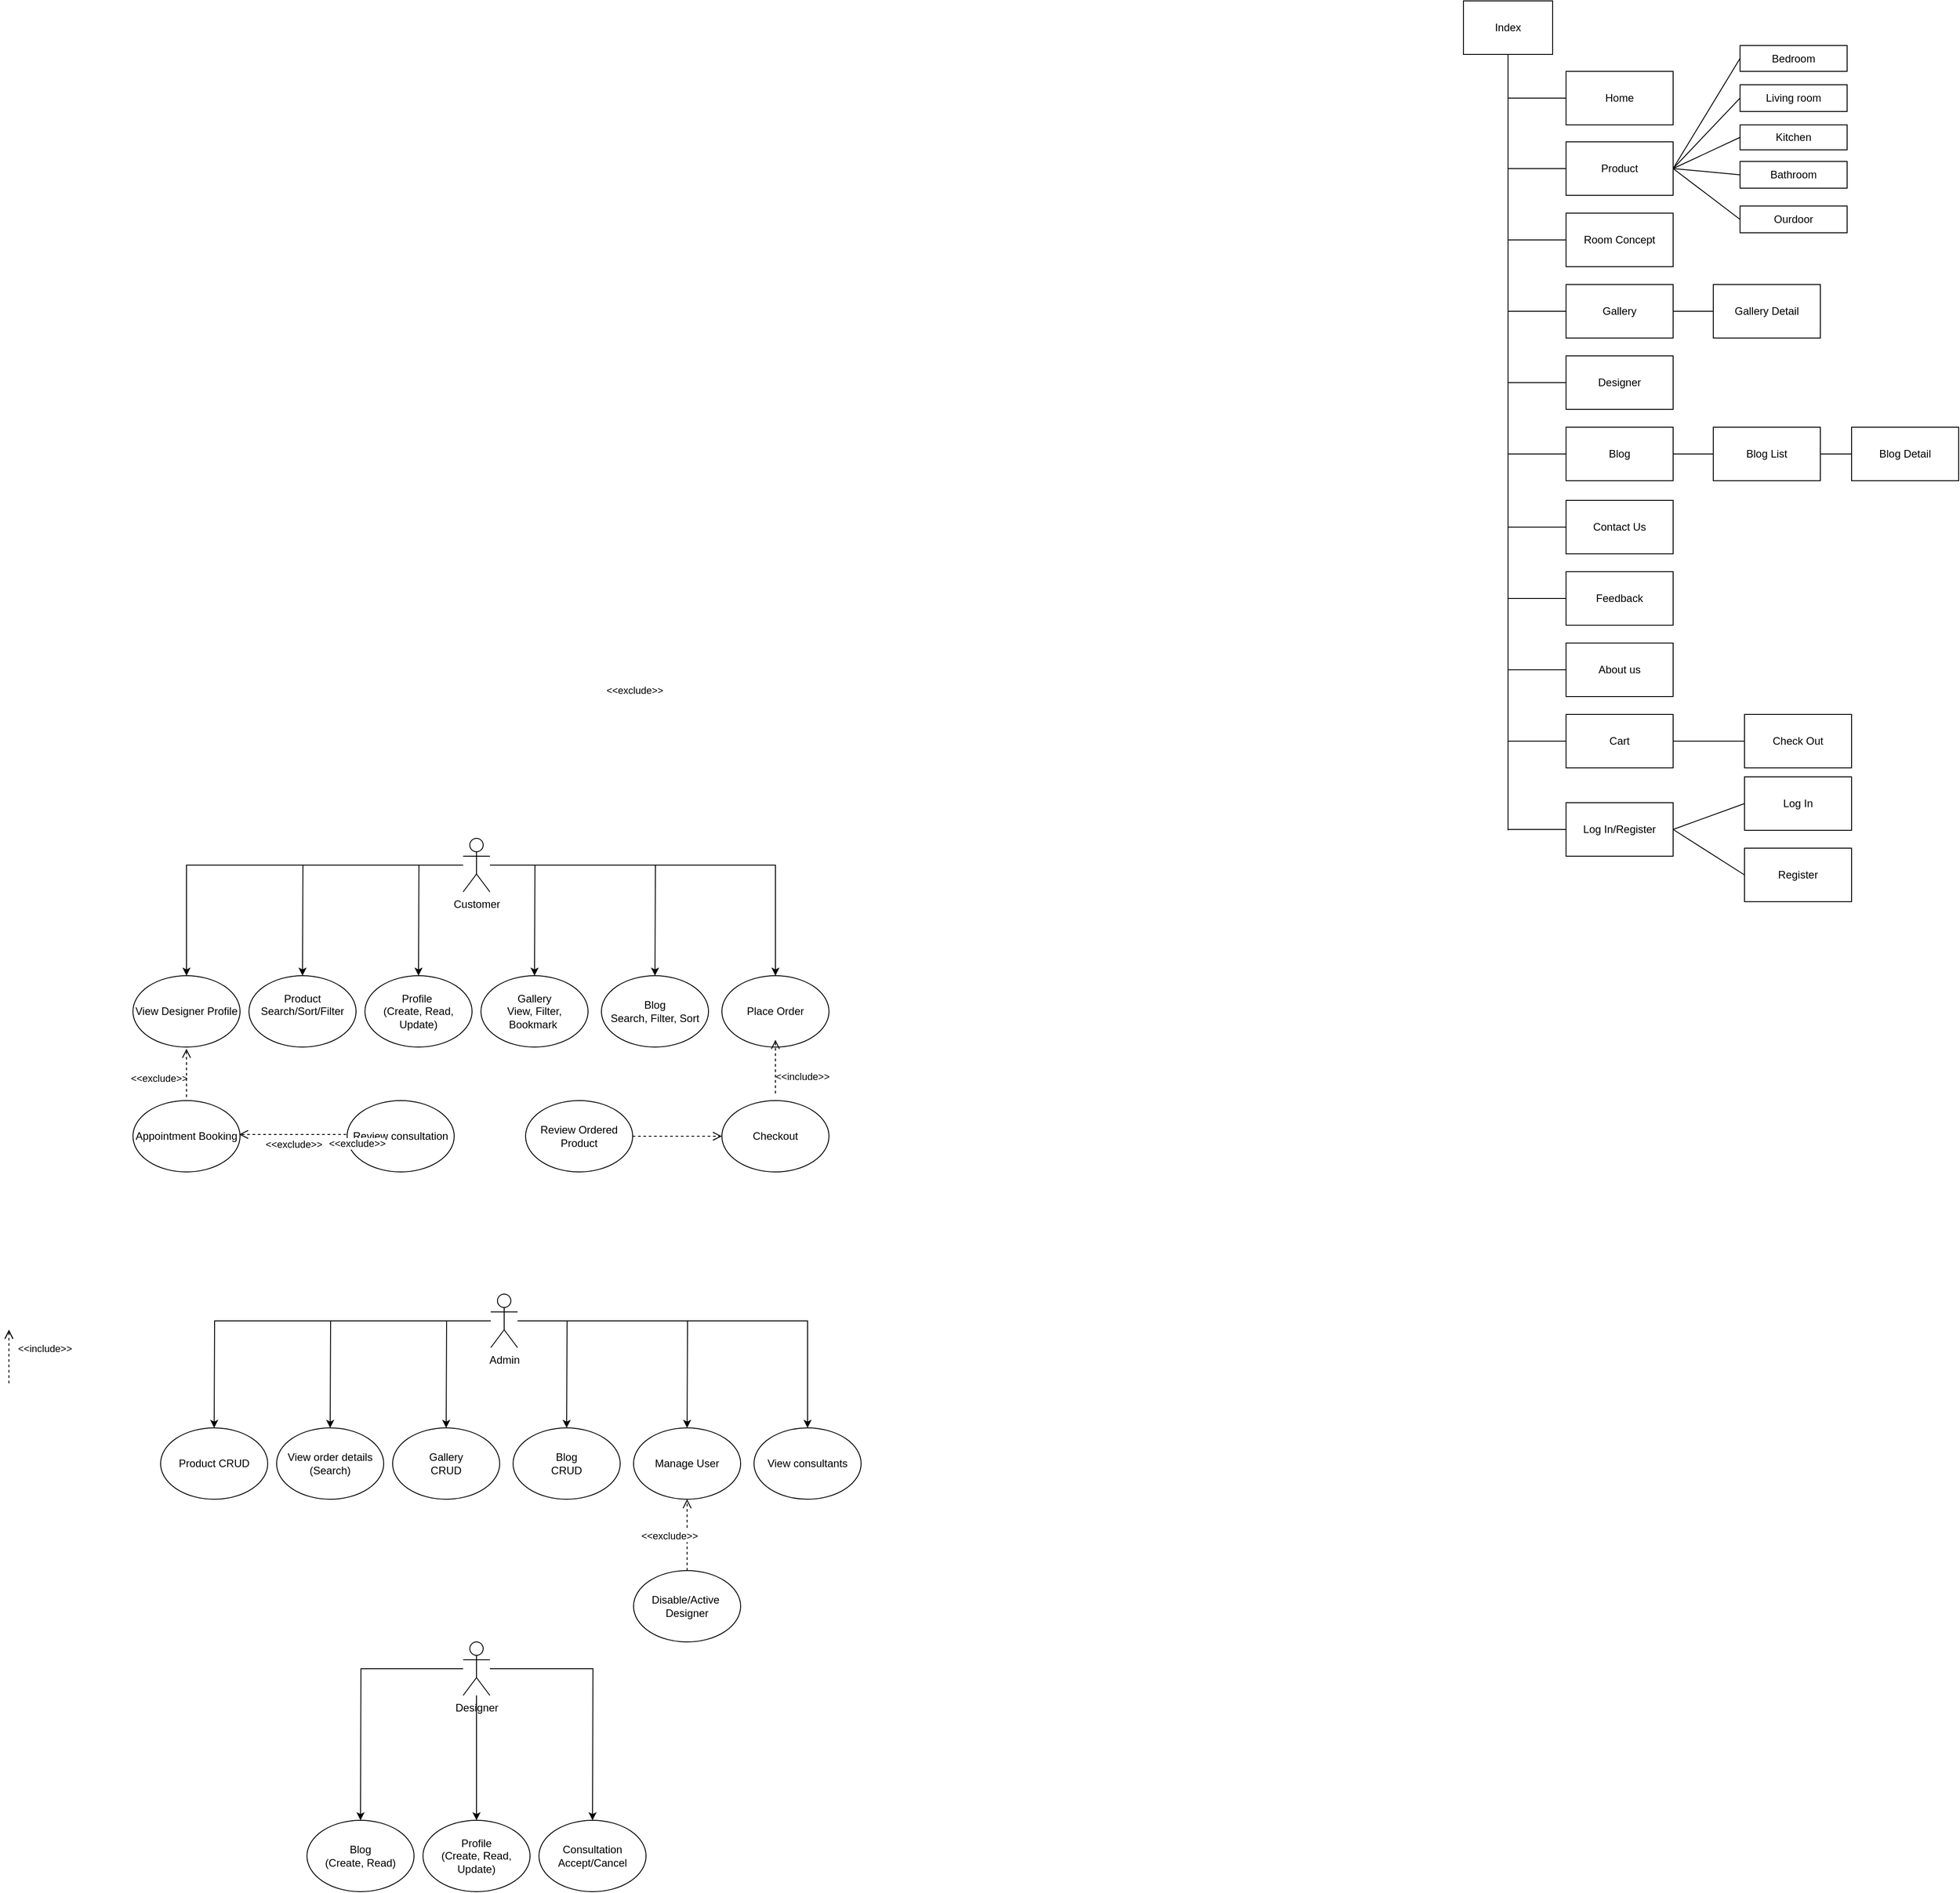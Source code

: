 <mxfile version="24.7.15">
  <diagram name="Page-1" id="iBDs6v3_dnTy8JfgTPV6">
    <mxGraphModel dx="1839" dy="1625" grid="1" gridSize="10" guides="1" tooltips="1" connect="1" arrows="1" fold="1" page="1" pageScale="1" pageWidth="850" pageHeight="1100" math="0" shadow="0">
      <root>
        <mxCell id="0" />
        <mxCell id="1" parent="0" />
        <mxCell id="S30HmlT3fCBCeUfr8exj-2" value="" style="edgeStyle=orthogonalEdgeStyle;rounded=0;orthogonalLoop=1;jettySize=auto;html=1;" edge="1" parent="1" source="_qEw-VTvu6cOcD2FWl5k-2">
          <mxGeometry relative="1" as="geometry">
            <mxPoint x="230" y="520" as="targetPoint" />
          </mxGeometry>
        </mxCell>
        <mxCell id="S30HmlT3fCBCeUfr8exj-4" value="" style="edgeStyle=orthogonalEdgeStyle;rounded=0;orthogonalLoop=1;jettySize=auto;html=1;" edge="1" parent="1" source="_qEw-VTvu6cOcD2FWl5k-2">
          <mxGeometry relative="1" as="geometry">
            <mxPoint x="-40" y="520" as="targetPoint" />
          </mxGeometry>
        </mxCell>
        <mxCell id="S30HmlT3fCBCeUfr8exj-6" value="" style="edgeStyle=orthogonalEdgeStyle;rounded=0;orthogonalLoop=1;jettySize=auto;html=1;" edge="1" parent="1" source="_qEw-VTvu6cOcD2FWl5k-2">
          <mxGeometry relative="1" as="geometry">
            <mxPoint x="95" y="520" as="targetPoint" />
          </mxGeometry>
        </mxCell>
        <mxCell id="S30HmlT3fCBCeUfr8exj-9" value="" style="edgeStyle=orthogonalEdgeStyle;rounded=0;orthogonalLoop=1;jettySize=auto;html=1;" edge="1" parent="1" source="_qEw-VTvu6cOcD2FWl5k-2" target="S30HmlT3fCBCeUfr8exj-29">
          <mxGeometry relative="1" as="geometry">
            <mxPoint x="365" y="520" as="targetPoint" />
          </mxGeometry>
        </mxCell>
        <mxCell id="S30HmlT3fCBCeUfr8exj-13" value="" style="edgeStyle=orthogonalEdgeStyle;rounded=0;orthogonalLoop=1;jettySize=auto;html=1;" edge="1" parent="1" source="_qEw-VTvu6cOcD2FWl5k-2">
          <mxGeometry relative="1" as="geometry">
            <mxPoint x="-170" y="520" as="targetPoint" />
          </mxGeometry>
        </mxCell>
        <mxCell id="S30HmlT3fCBCeUfr8exj-15" value="" style="edgeStyle=orthogonalEdgeStyle;rounded=0;orthogonalLoop=1;jettySize=auto;html=1;strokeColor=default;" edge="1" parent="1" source="_qEw-VTvu6cOcD2FWl5k-2">
          <mxGeometry relative="1" as="geometry">
            <mxPoint x="-300" y="520" as="targetPoint" />
          </mxGeometry>
        </mxCell>
        <mxCell id="_qEw-VTvu6cOcD2FWl5k-2" value="Admin" style="shape=umlActor;verticalLabelPosition=bottom;verticalAlign=top;html=1;outlineConnect=0;" parent="1" vertex="1">
          <mxGeometry x="10" y="370" width="30" height="60" as="geometry" />
        </mxCell>
        <mxCell id="S30HmlT3fCBCeUfr8exj-17" value="Product&amp;nbsp;&lt;span style=&quot;background-color: initial;&quot;&gt;CRUD&lt;/span&gt;" style="ellipse;whiteSpace=wrap;html=1;" vertex="1" parent="1">
          <mxGeometry x="-360" y="520" width="120" height="80" as="geometry" />
        </mxCell>
        <mxCell id="S30HmlT3fCBCeUfr8exj-18" value="View order details&lt;div&gt;(Search)&lt;/div&gt;" style="ellipse;whiteSpace=wrap;html=1;" vertex="1" parent="1">
          <mxGeometry x="-230" y="520" width="120" height="80" as="geometry" />
        </mxCell>
        <mxCell id="S30HmlT3fCBCeUfr8exj-19" value="&lt;div&gt;Gallery&lt;/div&gt;CRUD" style="ellipse;whiteSpace=wrap;html=1;" vertex="1" parent="1">
          <mxGeometry x="-100" y="520" width="120" height="80" as="geometry" />
        </mxCell>
        <mxCell id="S30HmlT3fCBCeUfr8exj-20" value="Blog&lt;div&gt;CRUD&lt;/div&gt;" style="ellipse;whiteSpace=wrap;html=1;" vertex="1" parent="1">
          <mxGeometry x="35" y="520" width="120" height="80" as="geometry" />
        </mxCell>
        <mxCell id="S30HmlT3fCBCeUfr8exj-21" value="Manage User" style="ellipse;whiteSpace=wrap;html=1;" vertex="1" parent="1">
          <mxGeometry x="170" y="520" width="120" height="80" as="geometry" />
        </mxCell>
        <mxCell id="S30HmlT3fCBCeUfr8exj-22" value="Disable/Active&amp;nbsp;&lt;div&gt;Designer&lt;/div&gt;" style="ellipse;whiteSpace=wrap;html=1;" vertex="1" parent="1">
          <mxGeometry x="170" y="680" width="120" height="80" as="geometry" />
        </mxCell>
        <mxCell id="S30HmlT3fCBCeUfr8exj-25" value="&amp;lt;&amp;lt;include&amp;gt;&amp;gt;" style="html=1;verticalAlign=bottom;endArrow=open;dashed=1;endSize=8;curved=0;rounded=0;entryX=0.5;entryY=1;entryDx=0;entryDy=0;exitX=0.5;exitY=0;exitDx=0;exitDy=0;" edge="1" parent="1" source="S30HmlT3fCBCeUfr8exj-22" target="S30HmlT3fCBCeUfr8exj-21">
          <mxGeometry x="1" y="738" relative="1" as="geometry">
            <mxPoint x="230" y="700" as="sourcePoint" />
            <mxPoint x="160" y="650" as="targetPoint" />
            <mxPoint x="18" y="-160" as="offset" />
          </mxGeometry>
        </mxCell>
        <mxCell id="S30HmlT3fCBCeUfr8exj-29" value="View consultants" style="ellipse;whiteSpace=wrap;html=1;" vertex="1" parent="1">
          <mxGeometry x="305" y="520" width="120" height="80" as="geometry" />
        </mxCell>
        <mxCell id="S30HmlT3fCBCeUfr8exj-34" value="" style="edgeStyle=orthogonalEdgeStyle;rounded=0;orthogonalLoop=1;jettySize=auto;html=1;" edge="1" parent="1" source="S30HmlT3fCBCeUfr8exj-39">
          <mxGeometry relative="1" as="geometry">
            <mxPoint x="124" y="960" as="targetPoint" />
          </mxGeometry>
        </mxCell>
        <mxCell id="S30HmlT3fCBCeUfr8exj-37" value="" style="edgeStyle=orthogonalEdgeStyle;rounded=0;orthogonalLoop=1;jettySize=auto;html=1;" edge="1" parent="1" source="S30HmlT3fCBCeUfr8exj-39">
          <mxGeometry relative="1" as="geometry">
            <mxPoint x="-6" y="960" as="targetPoint" />
          </mxGeometry>
        </mxCell>
        <mxCell id="S30HmlT3fCBCeUfr8exj-38" value="" style="edgeStyle=orthogonalEdgeStyle;rounded=0;orthogonalLoop=1;jettySize=auto;html=1;strokeColor=default;" edge="1" parent="1" source="S30HmlT3fCBCeUfr8exj-39">
          <mxGeometry relative="1" as="geometry">
            <mxPoint x="-136" y="960" as="targetPoint" />
          </mxGeometry>
        </mxCell>
        <mxCell id="S30HmlT3fCBCeUfr8exj-39" value="Designer" style="shape=umlActor;verticalLabelPosition=bottom;verticalAlign=top;html=1;outlineConnect=0;" vertex="1" parent="1">
          <mxGeometry x="-21" y="760" width="30" height="60" as="geometry" />
        </mxCell>
        <mxCell id="S30HmlT3fCBCeUfr8exj-40" value="Profile&lt;div&gt;(Create, Read, Update)&lt;/div&gt;" style="ellipse;whiteSpace=wrap;html=1;" vertex="1" parent="1">
          <mxGeometry x="-66" y="960" width="120" height="80" as="geometry" />
        </mxCell>
        <mxCell id="S30HmlT3fCBCeUfr8exj-41" value="Consultation&lt;div&gt;&lt;/div&gt;&lt;div&gt;Accept/Cancel&lt;/div&gt;" style="ellipse;whiteSpace=wrap;html=1;" vertex="1" parent="1">
          <mxGeometry x="64" y="960" width="120" height="80" as="geometry" />
        </mxCell>
        <mxCell id="S30HmlT3fCBCeUfr8exj-47" value="Blog&lt;div&gt;(Create, Read)&lt;/div&gt;" style="ellipse;whiteSpace=wrap;html=1;" vertex="1" parent="1">
          <mxGeometry x="-196" y="960" width="120" height="80" as="geometry" />
        </mxCell>
        <mxCell id="S30HmlT3fCBCeUfr8exj-64" value="" style="edgeStyle=orthogonalEdgeStyle;rounded=0;orthogonalLoop=1;jettySize=auto;html=1;" edge="1" parent="1" source="S30HmlT3fCBCeUfr8exj-69">
          <mxGeometry relative="1" as="geometry">
            <mxPoint x="59" y="13" as="targetPoint" />
          </mxGeometry>
        </mxCell>
        <mxCell id="S30HmlT3fCBCeUfr8exj-65" value="" style="edgeStyle=orthogonalEdgeStyle;rounded=0;orthogonalLoop=1;jettySize=auto;html=1;" edge="1" parent="1" source="S30HmlT3fCBCeUfr8exj-69">
          <mxGeometry relative="1" as="geometry">
            <mxPoint x="194" y="13" as="targetPoint" />
          </mxGeometry>
        </mxCell>
        <mxCell id="S30HmlT3fCBCeUfr8exj-67" value="" style="edgeStyle=orthogonalEdgeStyle;rounded=0;orthogonalLoop=1;jettySize=auto;html=1;" edge="1" parent="1" source="S30HmlT3fCBCeUfr8exj-69">
          <mxGeometry relative="1" as="geometry">
            <mxPoint x="-71" y="13" as="targetPoint" />
          </mxGeometry>
        </mxCell>
        <mxCell id="S30HmlT3fCBCeUfr8exj-68" value="" style="edgeStyle=orthogonalEdgeStyle;rounded=0;orthogonalLoop=1;jettySize=auto;html=1;strokeColor=default;" edge="1" parent="1" source="S30HmlT3fCBCeUfr8exj-69">
          <mxGeometry relative="1" as="geometry">
            <mxPoint x="-201" y="13" as="targetPoint" />
          </mxGeometry>
        </mxCell>
        <mxCell id="S30HmlT3fCBCeUfr8exj-82" value="" style="edgeStyle=orthogonalEdgeStyle;rounded=0;orthogonalLoop=1;jettySize=auto;html=1;entryX=0.5;entryY=0;entryDx=0;entryDy=0;" edge="1" parent="1" source="S30HmlT3fCBCeUfr8exj-69" target="S30HmlT3fCBCeUfr8exj-83">
          <mxGeometry relative="1" as="geometry">
            <mxPoint x="349" y="13" as="targetPoint" />
          </mxGeometry>
        </mxCell>
        <mxCell id="S30HmlT3fCBCeUfr8exj-89" value="" style="edgeStyle=orthogonalEdgeStyle;rounded=0;orthogonalLoop=1;jettySize=auto;html=1;entryX=0.5;entryY=0;entryDx=0;entryDy=0;" edge="1" parent="1" source="S30HmlT3fCBCeUfr8exj-69" target="S30HmlT3fCBCeUfr8exj-99">
          <mxGeometry relative="1" as="geometry">
            <mxPoint x="-331" y="-1" as="targetPoint" />
          </mxGeometry>
        </mxCell>
        <mxCell id="S30HmlT3fCBCeUfr8exj-69" value="Customer" style="shape=umlActor;verticalLabelPosition=bottom;verticalAlign=top;html=1;outlineConnect=0;" vertex="1" parent="1">
          <mxGeometry x="-21" y="-141" width="30" height="60" as="geometry" />
        </mxCell>
        <mxCell id="S30HmlT3fCBCeUfr8exj-70" value="Product&lt;div&gt;Search/Sort/Filter&lt;/div&gt;&lt;div&gt;&lt;br&gt;&lt;/div&gt;" style="ellipse;whiteSpace=wrap;html=1;" vertex="1" parent="1">
          <mxGeometry x="-261" y="13" width="120" height="80" as="geometry" />
        </mxCell>
        <mxCell id="S30HmlT3fCBCeUfr8exj-71" value="Profile&amp;nbsp;&lt;div&gt;(Create, Read, Update)&lt;/div&gt;" style="ellipse;whiteSpace=wrap;html=1;" vertex="1" parent="1">
          <mxGeometry x="-131" y="13" width="120" height="80" as="geometry" />
        </mxCell>
        <mxCell id="S30HmlT3fCBCeUfr8exj-72" value="&lt;div&gt;Gallery&lt;/div&gt;&lt;div&gt;&lt;span style=&quot;background-color: initial;&quot;&gt;View, Filter, Bookmark&amp;nbsp;&lt;/span&gt;&lt;/div&gt;" style="ellipse;whiteSpace=wrap;html=1;" vertex="1" parent="1">
          <mxGeometry x="-1" y="13" width="120" height="80" as="geometry" />
        </mxCell>
        <mxCell id="S30HmlT3fCBCeUfr8exj-73" value="Blog&lt;div&gt;Search, Filter, Sort&lt;/div&gt;" style="ellipse;whiteSpace=wrap;html=1;" vertex="1" parent="1">
          <mxGeometry x="134" y="13" width="120" height="80" as="geometry" />
        </mxCell>
        <mxCell id="S30HmlT3fCBCeUfr8exj-75" value="Review Ordered Product" style="ellipse;whiteSpace=wrap;html=1;" vertex="1" parent="1">
          <mxGeometry x="49" y="153" width="120" height="80" as="geometry" />
        </mxCell>
        <mxCell id="S30HmlT3fCBCeUfr8exj-76" value="&amp;lt;&amp;lt;exclude&amp;gt;&amp;gt;" style="html=1;verticalAlign=bottom;endArrow=open;dashed=1;endSize=8;curved=0;rounded=0;exitX=1;exitY=0.5;exitDx=0;exitDy=0;" edge="1" parent="1" source="S30HmlT3fCBCeUfr8exj-75" target="S30HmlT3fCBCeUfr8exj-105">
          <mxGeometry x="-1" y="542" relative="1" as="geometry">
            <mxPoint x="329" y="168" as="sourcePoint" />
            <mxPoint x="269" y="189" as="targetPoint" />
            <mxPoint x="2" y="51" as="offset" />
          </mxGeometry>
        </mxCell>
        <mxCell id="S30HmlT3fCBCeUfr8exj-83" value="Place Order" style="ellipse;whiteSpace=wrap;html=1;" vertex="1" parent="1">
          <mxGeometry x="269" y="13" width="120" height="80" as="geometry" />
        </mxCell>
        <mxCell id="S30HmlT3fCBCeUfr8exj-85" value="&amp;lt;&amp;lt;exclude&amp;gt;&amp;gt;" style="html=1;verticalAlign=bottom;endArrow=open;dashed=1;endSize=8;curved=0;rounded=0;exitX=0.5;exitY=0;exitDx=0;exitDy=0;" edge="1" parent="1">
          <mxGeometry x="-1" y="-762" relative="1" as="geometry">
            <mxPoint x="-530" y="470" as="sourcePoint" />
            <mxPoint x="-530" y="410" as="targetPoint" />
            <mxPoint x="-22" y="180" as="offset" />
          </mxGeometry>
        </mxCell>
        <mxCell id="S30HmlT3fCBCeUfr8exj-90" value="Appointment Booking" style="ellipse;whiteSpace=wrap;html=1;" vertex="1" parent="1">
          <mxGeometry x="-391" y="153" width="120" height="80" as="geometry" />
        </mxCell>
        <mxCell id="S30HmlT3fCBCeUfr8exj-94" value="Review consultation" style="ellipse;whiteSpace=wrap;html=1;" vertex="1" parent="1">
          <mxGeometry x="-151" y="153" width="120" height="80" as="geometry" />
        </mxCell>
        <mxCell id="S30HmlT3fCBCeUfr8exj-95" value="&amp;lt;&amp;lt;exclude&amp;gt;&amp;gt;" style="html=1;verticalAlign=bottom;endArrow=open;dashed=1;endSize=8;curved=0;rounded=0;exitX=0;exitY=0.5;exitDx=0;exitDy=0;entryX=1;entryY=0.5;entryDx=0;entryDy=0;" edge="1" parent="1">
          <mxGeometry x="1" y="-105" relative="1" as="geometry">
            <mxPoint x="-152" y="191" as="sourcePoint" />
            <mxPoint x="-272" y="191" as="targetPoint" />
            <mxPoint x="-90" y="51" as="offset" />
          </mxGeometry>
        </mxCell>
        <mxCell id="S30HmlT3fCBCeUfr8exj-99" value="View Designer Profile" style="ellipse;whiteSpace=wrap;html=1;" vertex="1" parent="1">
          <mxGeometry x="-391" y="13" width="120" height="80" as="geometry" />
        </mxCell>
        <mxCell id="S30HmlT3fCBCeUfr8exj-100" value="&amp;lt;&amp;lt;include&amp;gt;&amp;gt;" style="html=1;verticalAlign=bottom;endArrow=open;dashed=1;endSize=8;curved=0;rounded=0;exitX=0.5;exitY=0;exitDx=0;exitDy=0;entryX=0.5;entryY=1;entryDx=0;entryDy=0;" edge="1" parent="1">
          <mxGeometry x="-0.481" y="-690" relative="1" as="geometry">
            <mxPoint x="-331" y="149" as="sourcePoint" />
            <mxPoint x="-331" y="95" as="targetPoint" />
            <mxPoint as="offset" />
          </mxGeometry>
        </mxCell>
        <mxCell id="S30HmlT3fCBCeUfr8exj-103" value="&amp;lt;&amp;lt;exclude&amp;gt;&amp;gt;" style="html=1;verticalAlign=bottom;endArrow=open;dashed=1;endSize=8;curved=0;rounded=0;exitX=0.5;exitY=0;exitDx=0;exitDy=0;" edge="1" parent="1">
          <mxGeometry x="1" y="-438" relative="1" as="geometry">
            <mxPoint x="-530" y="470" as="sourcePoint" />
            <mxPoint x="-530" y="410" as="targetPoint" />
            <mxPoint x="-48" y="-200" as="offset" />
          </mxGeometry>
        </mxCell>
        <mxCell id="S30HmlT3fCBCeUfr8exj-104" value="&amp;lt;&amp;lt;exclude&amp;gt;&amp;gt;" style="html=1;verticalAlign=bottom;endArrow=open;dashed=1;endSize=8;curved=0;rounded=0;exitX=0.5;exitY=0;exitDx=0;exitDy=0;entryX=0.5;entryY=1;entryDx=0;entryDy=0;" edge="1" parent="1">
          <mxGeometry x="-1" y="544" relative="1" as="geometry">
            <mxPoint x="329" y="145" as="sourcePoint" />
            <mxPoint x="329" y="85" as="targetPoint" />
            <mxPoint x="4" y="66" as="offset" />
          </mxGeometry>
        </mxCell>
        <mxCell id="S30HmlT3fCBCeUfr8exj-105" value="Checkout" style="ellipse;whiteSpace=wrap;html=1;" vertex="1" parent="1">
          <mxGeometry x="269" y="153" width="120" height="80" as="geometry" />
        </mxCell>
        <mxCell id="S30HmlT3fCBCeUfr8exj-106" value="Home" style="rounded=0;whiteSpace=wrap;html=1;" vertex="1" parent="1">
          <mxGeometry x="1215" y="-1001" width="120" height="60" as="geometry" />
        </mxCell>
        <mxCell id="S30HmlT3fCBCeUfr8exj-116" value="" style="endArrow=none;html=1;rounded=0;exitX=0;exitY=0.5;exitDx=0;exitDy=0;" edge="1" parent="1" source="S30HmlT3fCBCeUfr8exj-106">
          <mxGeometry width="50" height="50" relative="1" as="geometry">
            <mxPoint x="1150" y="-901" as="sourcePoint" />
            <mxPoint x="1150" y="-971" as="targetPoint" />
          </mxGeometry>
        </mxCell>
        <mxCell id="S30HmlT3fCBCeUfr8exj-119" value="Product" style="rounded=0;whiteSpace=wrap;html=1;" vertex="1" parent="1">
          <mxGeometry x="1215" y="-922" width="120" height="60" as="geometry" />
        </mxCell>
        <mxCell id="S30HmlT3fCBCeUfr8exj-120" value="" style="endArrow=none;html=1;rounded=0;exitX=0;exitY=0.5;exitDx=0;exitDy=0;" edge="1" parent="1" source="S30HmlT3fCBCeUfr8exj-119">
          <mxGeometry width="50" height="50" relative="1" as="geometry">
            <mxPoint x="1150" y="-822" as="sourcePoint" />
            <mxPoint x="1150" y="-892" as="targetPoint" />
          </mxGeometry>
        </mxCell>
        <mxCell id="S30HmlT3fCBCeUfr8exj-121" value="Room Concept" style="rounded=0;whiteSpace=wrap;html=1;" vertex="1" parent="1">
          <mxGeometry x="1215" y="-842" width="120" height="60" as="geometry" />
        </mxCell>
        <mxCell id="S30HmlT3fCBCeUfr8exj-122" value="" style="endArrow=none;html=1;rounded=0;exitX=0;exitY=0.5;exitDx=0;exitDy=0;" edge="1" parent="1" source="S30HmlT3fCBCeUfr8exj-121">
          <mxGeometry width="50" height="50" relative="1" as="geometry">
            <mxPoint x="1150" y="-742" as="sourcePoint" />
            <mxPoint x="1150" y="-812" as="targetPoint" />
          </mxGeometry>
        </mxCell>
        <mxCell id="S30HmlT3fCBCeUfr8exj-123" value="Gallery" style="rounded=0;whiteSpace=wrap;html=1;" vertex="1" parent="1">
          <mxGeometry x="1215" y="-762" width="120" height="60" as="geometry" />
        </mxCell>
        <mxCell id="S30HmlT3fCBCeUfr8exj-124" value="" style="endArrow=none;html=1;rounded=0;exitX=0;exitY=0.5;exitDx=0;exitDy=0;" edge="1" parent="1" source="S30HmlT3fCBCeUfr8exj-123">
          <mxGeometry width="50" height="50" relative="1" as="geometry">
            <mxPoint x="1150" y="-662" as="sourcePoint" />
            <mxPoint x="1150" y="-732" as="targetPoint" />
          </mxGeometry>
        </mxCell>
        <mxCell id="S30HmlT3fCBCeUfr8exj-125" value="Designer" style="rounded=0;whiteSpace=wrap;html=1;" vertex="1" parent="1">
          <mxGeometry x="1215" y="-682" width="120" height="60" as="geometry" />
        </mxCell>
        <mxCell id="S30HmlT3fCBCeUfr8exj-126" value="" style="endArrow=none;html=1;rounded=0;exitX=0;exitY=0.5;exitDx=0;exitDy=0;" edge="1" parent="1" source="S30HmlT3fCBCeUfr8exj-125">
          <mxGeometry width="50" height="50" relative="1" as="geometry">
            <mxPoint x="1150" y="-582" as="sourcePoint" />
            <mxPoint x="1150" y="-652" as="targetPoint" />
          </mxGeometry>
        </mxCell>
        <mxCell id="S30HmlT3fCBCeUfr8exj-127" value="Blog" style="rounded=0;whiteSpace=wrap;html=1;" vertex="1" parent="1">
          <mxGeometry x="1215" y="-602" width="120" height="60" as="geometry" />
        </mxCell>
        <mxCell id="S30HmlT3fCBCeUfr8exj-128" value="" style="endArrow=none;html=1;rounded=0;exitX=0;exitY=0.5;exitDx=0;exitDy=0;" edge="1" parent="1" source="S30HmlT3fCBCeUfr8exj-127">
          <mxGeometry width="50" height="50" relative="1" as="geometry">
            <mxPoint x="1150" y="-502" as="sourcePoint" />
            <mxPoint x="1150" y="-572" as="targetPoint" />
          </mxGeometry>
        </mxCell>
        <mxCell id="S30HmlT3fCBCeUfr8exj-129" value="" style="endArrow=none;html=1;rounded=0;" edge="1" parent="1">
          <mxGeometry width="50" height="50" relative="1" as="geometry">
            <mxPoint x="1150" y="-150" as="sourcePoint" />
            <mxPoint x="1150" y="-1050" as="targetPoint" />
          </mxGeometry>
        </mxCell>
        <mxCell id="S30HmlT3fCBCeUfr8exj-130" value="Index" style="rounded=0;whiteSpace=wrap;html=1;" vertex="1" parent="1">
          <mxGeometry x="1100" y="-1080" width="100" height="60" as="geometry" />
        </mxCell>
        <mxCell id="S30HmlT3fCBCeUfr8exj-131" value="Contact Us" style="rounded=0;whiteSpace=wrap;html=1;" vertex="1" parent="1">
          <mxGeometry x="1215" y="-520" width="120" height="60" as="geometry" />
        </mxCell>
        <mxCell id="S30HmlT3fCBCeUfr8exj-132" value="" style="endArrow=none;html=1;rounded=0;exitX=0;exitY=0.5;exitDx=0;exitDy=0;" edge="1" parent="1" source="S30HmlT3fCBCeUfr8exj-131">
          <mxGeometry width="50" height="50" relative="1" as="geometry">
            <mxPoint x="1150" y="-420" as="sourcePoint" />
            <mxPoint x="1150" y="-490" as="targetPoint" />
          </mxGeometry>
        </mxCell>
        <mxCell id="S30HmlT3fCBCeUfr8exj-133" value="Feedback" style="rounded=0;whiteSpace=wrap;html=1;" vertex="1" parent="1">
          <mxGeometry x="1215" y="-440" width="120" height="60" as="geometry" />
        </mxCell>
        <mxCell id="S30HmlT3fCBCeUfr8exj-134" value="" style="endArrow=none;html=1;rounded=0;exitX=0;exitY=0.5;exitDx=0;exitDy=0;" edge="1" parent="1" source="S30HmlT3fCBCeUfr8exj-133">
          <mxGeometry width="50" height="50" relative="1" as="geometry">
            <mxPoint x="1150" y="-340" as="sourcePoint" />
            <mxPoint x="1150" y="-410" as="targetPoint" />
          </mxGeometry>
        </mxCell>
        <mxCell id="S30HmlT3fCBCeUfr8exj-135" value="About us" style="rounded=0;whiteSpace=wrap;html=1;" vertex="1" parent="1">
          <mxGeometry x="1215" y="-360" width="120" height="60" as="geometry" />
        </mxCell>
        <mxCell id="S30HmlT3fCBCeUfr8exj-136" value="" style="endArrow=none;html=1;rounded=0;exitX=0;exitY=0.5;exitDx=0;exitDy=0;" edge="1" parent="1" source="S30HmlT3fCBCeUfr8exj-135">
          <mxGeometry width="50" height="50" relative="1" as="geometry">
            <mxPoint x="1150" y="-260" as="sourcePoint" />
            <mxPoint x="1150" y="-330" as="targetPoint" />
          </mxGeometry>
        </mxCell>
        <mxCell id="S30HmlT3fCBCeUfr8exj-137" value="Cart" style="rounded=0;whiteSpace=wrap;html=1;" vertex="1" parent="1">
          <mxGeometry x="1215" y="-280" width="120" height="60" as="geometry" />
        </mxCell>
        <mxCell id="S30HmlT3fCBCeUfr8exj-138" value="" style="endArrow=none;html=1;rounded=0;exitX=0;exitY=0.5;exitDx=0;exitDy=0;" edge="1" parent="1" source="S30HmlT3fCBCeUfr8exj-137">
          <mxGeometry width="50" height="50" relative="1" as="geometry">
            <mxPoint x="1150" y="-180" as="sourcePoint" />
            <mxPoint x="1150" y="-250" as="targetPoint" />
          </mxGeometry>
        </mxCell>
        <mxCell id="S30HmlT3fCBCeUfr8exj-139" value="Log In/Register" style="rounded=0;whiteSpace=wrap;html=1;" vertex="1" parent="1">
          <mxGeometry x="1215" y="-181" width="120" height="60" as="geometry" />
        </mxCell>
        <mxCell id="S30HmlT3fCBCeUfr8exj-140" value="" style="endArrow=none;html=1;rounded=0;exitX=0;exitY=0.5;exitDx=0;exitDy=0;" edge="1" parent="1" source="S30HmlT3fCBCeUfr8exj-139">
          <mxGeometry width="50" height="50" relative="1" as="geometry">
            <mxPoint x="1150" y="-107" as="sourcePoint" />
            <mxPoint x="1150" y="-151" as="targetPoint" />
          </mxGeometry>
        </mxCell>
        <mxCell id="S30HmlT3fCBCeUfr8exj-141" value="Log In" style="whiteSpace=wrap;html=1;rounded=0;" vertex="1" parent="1">
          <mxGeometry x="1415" y="-210" width="120" height="60" as="geometry" />
        </mxCell>
        <mxCell id="S30HmlT3fCBCeUfr8exj-143" value="" style="endArrow=none;html=1;rounded=0;exitX=1;exitY=0.5;exitDx=0;exitDy=0;entryX=0;entryY=0.5;entryDx=0;entryDy=0;" edge="1" parent="1" source="S30HmlT3fCBCeUfr8exj-139" target="S30HmlT3fCBCeUfr8exj-141">
          <mxGeometry width="50" height="50" relative="1" as="geometry">
            <mxPoint x="1060" y="-270" as="sourcePoint" />
            <mxPoint x="1110" y="-320" as="targetPoint" />
          </mxGeometry>
        </mxCell>
        <mxCell id="S30HmlT3fCBCeUfr8exj-144" value="Register" style="whiteSpace=wrap;html=1;rounded=0;" vertex="1" parent="1">
          <mxGeometry x="1415" y="-130" width="120" height="60" as="geometry" />
        </mxCell>
        <mxCell id="S30HmlT3fCBCeUfr8exj-145" value="" style="endArrow=none;html=1;rounded=0;exitX=1;exitY=0.5;exitDx=0;exitDy=0;entryX=0;entryY=0.5;entryDx=0;entryDy=0;" edge="1" parent="1" target="S30HmlT3fCBCeUfr8exj-144" source="S30HmlT3fCBCeUfr8exj-139">
          <mxGeometry width="50" height="50" relative="1" as="geometry">
            <mxPoint x="1335" y="-71" as="sourcePoint" />
            <mxPoint x="1110" y="-240" as="targetPoint" />
          </mxGeometry>
        </mxCell>
        <mxCell id="S30HmlT3fCBCeUfr8exj-146" value="Gallery Detail" style="whiteSpace=wrap;html=1;rounded=0;" vertex="1" parent="1">
          <mxGeometry x="1380" y="-762" width="120" height="60" as="geometry" />
        </mxCell>
        <mxCell id="S30HmlT3fCBCeUfr8exj-148" value="" style="endArrow=none;html=1;rounded=0;entryX=1;entryY=0.5;entryDx=0;entryDy=0;exitX=0;exitY=0.5;exitDx=0;exitDy=0;" edge="1" parent="1" source="S30HmlT3fCBCeUfr8exj-146" target="S30HmlT3fCBCeUfr8exj-123">
          <mxGeometry width="50" height="50" relative="1" as="geometry">
            <mxPoint x="1060" y="-640" as="sourcePoint" />
            <mxPoint x="1110" y="-690" as="targetPoint" />
          </mxGeometry>
        </mxCell>
        <mxCell id="S30HmlT3fCBCeUfr8exj-149" value="Blog List" style="whiteSpace=wrap;html=1;rounded=0;" vertex="1" parent="1">
          <mxGeometry x="1380" y="-602" width="120" height="60" as="geometry" />
        </mxCell>
        <mxCell id="S30HmlT3fCBCeUfr8exj-150" value="" style="endArrow=none;html=1;rounded=0;entryX=1;entryY=0.5;entryDx=0;entryDy=0;exitX=0;exitY=0.5;exitDx=0;exitDy=0;" edge="1" parent="1" source="S30HmlT3fCBCeUfr8exj-149" target="S30HmlT3fCBCeUfr8exj-127">
          <mxGeometry width="50" height="50" relative="1" as="geometry">
            <mxPoint x="1055" y="-480" as="sourcePoint" />
            <mxPoint x="1330" y="-572" as="targetPoint" />
          </mxGeometry>
        </mxCell>
        <mxCell id="S30HmlT3fCBCeUfr8exj-154" value="Blog Detail" style="whiteSpace=wrap;html=1;rounded=0;" vertex="1" parent="1">
          <mxGeometry x="1535" y="-602" width="120" height="60" as="geometry" />
        </mxCell>
        <mxCell id="S30HmlT3fCBCeUfr8exj-155" value="" style="endArrow=none;html=1;rounded=0;entryX=1;entryY=0.5;entryDx=0;entryDy=0;exitX=0;exitY=0.5;exitDx=0;exitDy=0;" edge="1" parent="1" source="S30HmlT3fCBCeUfr8exj-154" target="S30HmlT3fCBCeUfr8exj-149">
          <mxGeometry width="50" height="50" relative="1" as="geometry">
            <mxPoint x="1255" y="-480" as="sourcePoint" />
            <mxPoint x="1535" y="-572" as="targetPoint" />
          </mxGeometry>
        </mxCell>
        <mxCell id="S30HmlT3fCBCeUfr8exj-156" value="Check Out" style="whiteSpace=wrap;html=1;rounded=0;" vertex="1" parent="1">
          <mxGeometry x="1415" y="-280" width="120" height="60" as="geometry" />
        </mxCell>
        <mxCell id="S30HmlT3fCBCeUfr8exj-157" value="" style="endArrow=none;html=1;rounded=0;entryX=1;entryY=0.5;entryDx=0;entryDy=0;exitX=0;exitY=0.5;exitDx=0;exitDy=0;" edge="1" parent="1" source="S30HmlT3fCBCeUfr8exj-156">
          <mxGeometry width="50" height="50" relative="1" as="geometry">
            <mxPoint x="1055" y="-158" as="sourcePoint" />
            <mxPoint x="1335" y="-250" as="targetPoint" />
          </mxGeometry>
        </mxCell>
        <mxCell id="S30HmlT3fCBCeUfr8exj-158" value="Bedroom" style="whiteSpace=wrap;html=1;rounded=0;" vertex="1" parent="1">
          <mxGeometry x="1410" y="-1030" width="120" height="29" as="geometry" />
        </mxCell>
        <mxCell id="S30HmlT3fCBCeUfr8exj-159" value="" style="endArrow=none;html=1;rounded=0;entryX=1;entryY=0.5;entryDx=0;entryDy=0;exitX=0;exitY=0.5;exitDx=0;exitDy=0;" edge="1" parent="1" source="S30HmlT3fCBCeUfr8exj-158">
          <mxGeometry width="50" height="50" relative="1" as="geometry">
            <mxPoint x="1055" y="-800" as="sourcePoint" />
            <mxPoint x="1335" y="-892" as="targetPoint" />
          </mxGeometry>
        </mxCell>
        <mxCell id="S30HmlT3fCBCeUfr8exj-160" value="Living room" style="whiteSpace=wrap;html=1;rounded=0;" vertex="1" parent="1">
          <mxGeometry x="1410" y="-986" width="120" height="30" as="geometry" />
        </mxCell>
        <mxCell id="S30HmlT3fCBCeUfr8exj-161" value="" style="endArrow=none;html=1;rounded=0;entryX=1;entryY=0.5;entryDx=0;entryDy=0;exitX=0;exitY=0.5;exitDx=0;exitDy=0;" edge="1" parent="1" source="S30HmlT3fCBCeUfr8exj-160">
          <mxGeometry width="50" height="50" relative="1" as="geometry">
            <mxPoint x="1055" y="-800" as="sourcePoint" />
            <mxPoint x="1335" y="-892" as="targetPoint" />
          </mxGeometry>
        </mxCell>
        <mxCell id="S30HmlT3fCBCeUfr8exj-162" value="Kitchen" style="whiteSpace=wrap;html=1;rounded=0;" vertex="1" parent="1">
          <mxGeometry x="1410" y="-941" width="120" height="28" as="geometry" />
        </mxCell>
        <mxCell id="S30HmlT3fCBCeUfr8exj-163" value="" style="endArrow=none;html=1;rounded=0;exitX=0;exitY=0.5;exitDx=0;exitDy=0;entryX=1;entryY=0.5;entryDx=0;entryDy=0;" edge="1" parent="1" source="S30HmlT3fCBCeUfr8exj-162" target="S30HmlT3fCBCeUfr8exj-119">
          <mxGeometry width="50" height="50" relative="1" as="geometry">
            <mxPoint x="1050" y="-800" as="sourcePoint" />
            <mxPoint x="1340" y="-892" as="targetPoint" />
          </mxGeometry>
        </mxCell>
        <mxCell id="S30HmlT3fCBCeUfr8exj-166" value="" style="endArrow=none;html=1;rounded=0;exitX=0;exitY=0.5;exitDx=0;exitDy=0;entryX=1;entryY=0.5;entryDx=0;entryDy=0;" edge="1" parent="1" source="S30HmlT3fCBCeUfr8exj-165" target="S30HmlT3fCBCeUfr8exj-119">
          <mxGeometry width="50" height="50" relative="1" as="geometry">
            <mxPoint x="1050" y="-800" as="sourcePoint" />
            <mxPoint x="1340" y="-892" as="targetPoint" />
          </mxGeometry>
        </mxCell>
        <mxCell id="S30HmlT3fCBCeUfr8exj-167" value="Ourdoor" style="whiteSpace=wrap;html=1;rounded=0;" vertex="1" parent="1">
          <mxGeometry x="1410" y="-850" width="120" height="30" as="geometry" />
        </mxCell>
        <mxCell id="S30HmlT3fCBCeUfr8exj-168" value="" style="endArrow=none;html=1;rounded=0;exitX=0;exitY=0.5;exitDx=0;exitDy=0;entryX=1;entryY=0.5;entryDx=0;entryDy=0;" edge="1" parent="1" source="S30HmlT3fCBCeUfr8exj-165">
          <mxGeometry width="50" height="50" relative="1" as="geometry">
            <mxPoint x="1212.5" y="-808" as="sourcePoint" />
            <mxPoint x="1497.5" y="-900" as="targetPoint" />
          </mxGeometry>
        </mxCell>
        <mxCell id="S30HmlT3fCBCeUfr8exj-169" value="" style="endArrow=none;html=1;rounded=0;exitX=0;exitY=0.5;exitDx=0;exitDy=0;entryX=1;entryY=0.5;entryDx=0;entryDy=0;" edge="1" parent="1" source="S30HmlT3fCBCeUfr8exj-167" target="S30HmlT3fCBCeUfr8exj-119">
          <mxGeometry width="50" height="50" relative="1" as="geometry">
            <mxPoint x="1573" y="-813" as="sourcePoint" />
            <mxPoint x="1497.5" y="-900" as="targetPoint" />
          </mxGeometry>
        </mxCell>
        <mxCell id="S30HmlT3fCBCeUfr8exj-165" value="Bathroom" style="whiteSpace=wrap;html=1;rounded=0;" vertex="1" parent="1">
          <mxGeometry x="1410" y="-900" width="120" height="30" as="geometry" />
        </mxCell>
      </root>
    </mxGraphModel>
  </diagram>
</mxfile>

